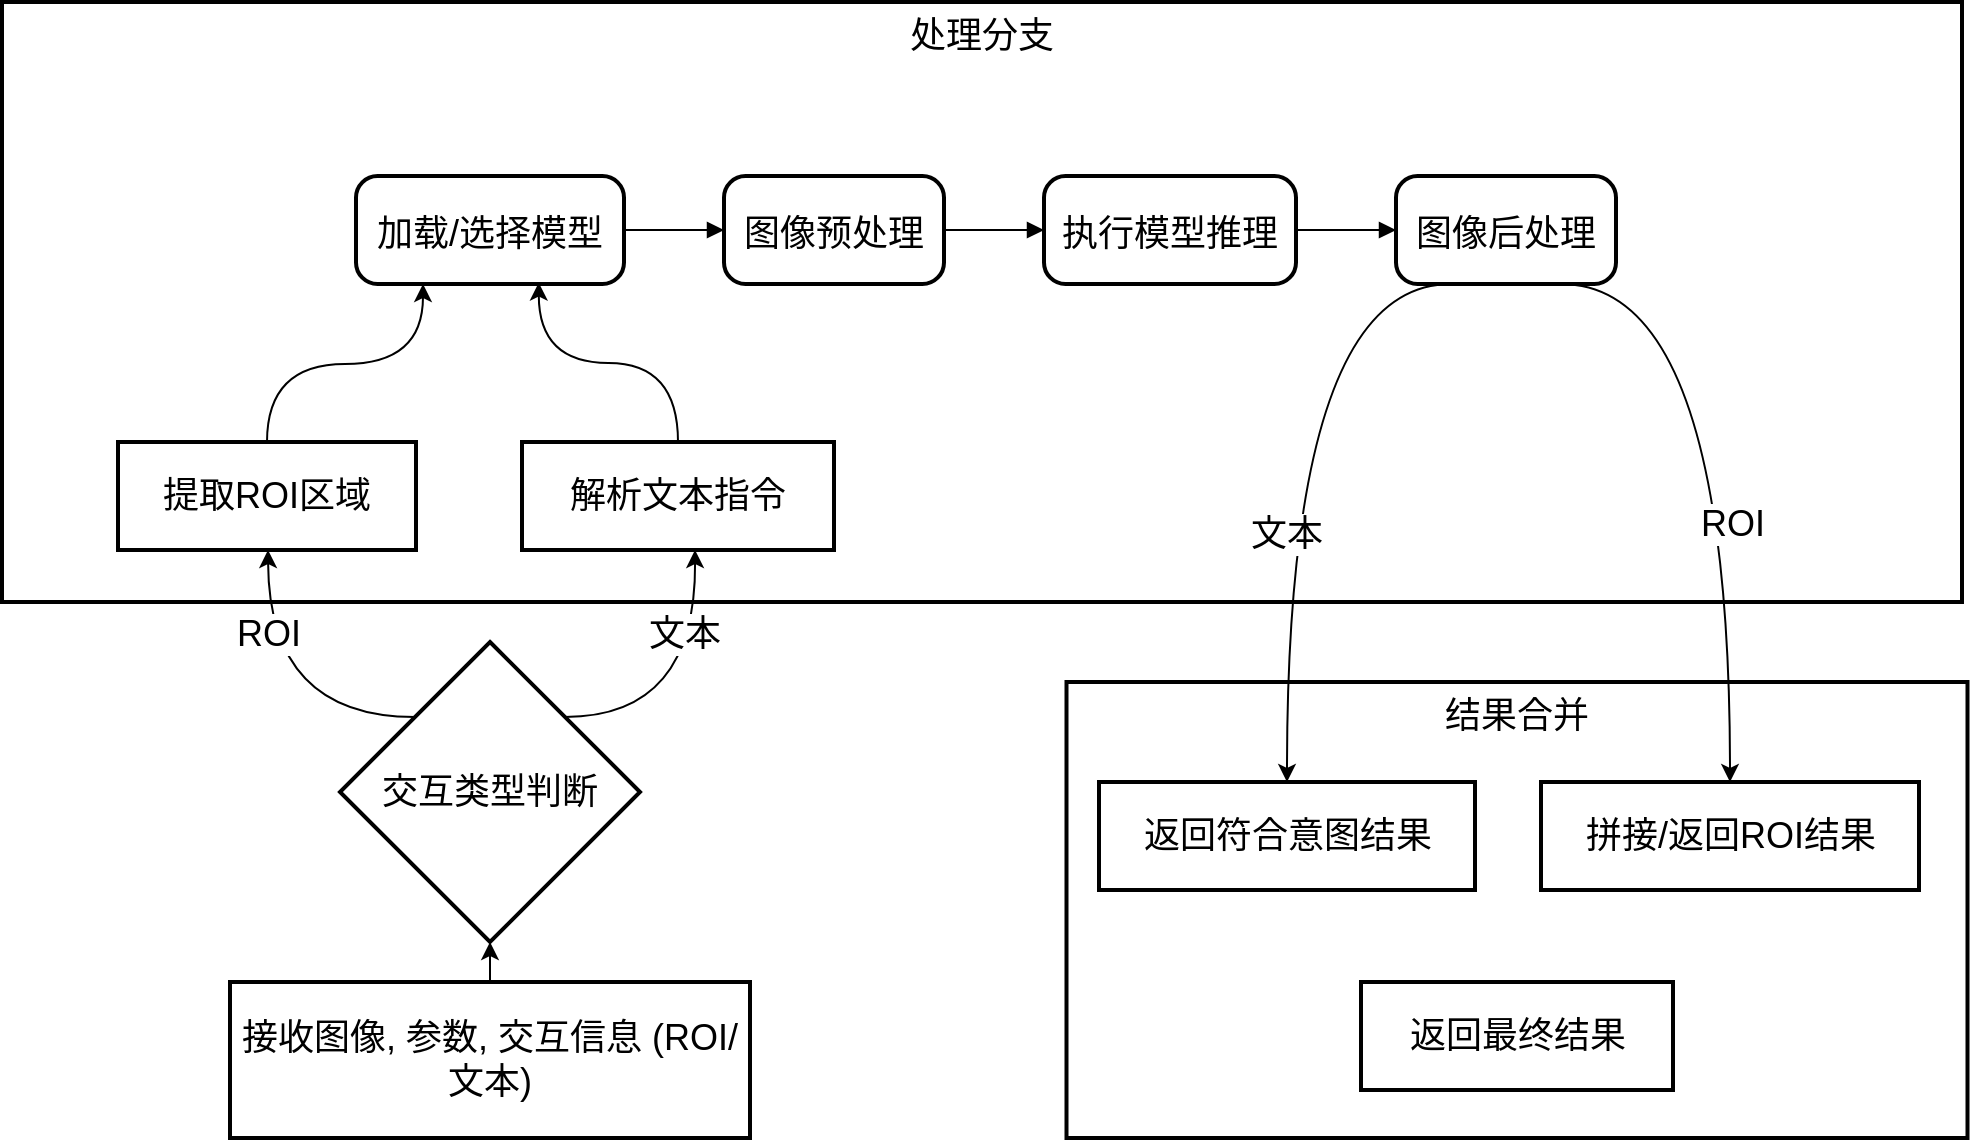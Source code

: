 <mxfile version="26.2.15">
  <diagram id="C5RBs43oDa-KdzZeNtuy" name="Page-1">
    <mxGraphModel dx="1653" dy="914" grid="1" gridSize="10" guides="1" tooltips="1" connect="1" arrows="1" fold="1" page="1" pageScale="1" pageWidth="827" pageHeight="1169" math="0" shadow="0">
      <root>
        <mxCell id="WIyWlLk6GJQsqaUBKTNV-0" />
        <mxCell id="WIyWlLk6GJQsqaUBKTNV-1" parent="WIyWlLk6GJQsqaUBKTNV-0" />
        <mxCell id="TLewBJtR_3MGjS_xN2PU-71" value="结果合并" style="whiteSpace=wrap;strokeWidth=2;verticalAlign=top;fontSize=18;" vertex="1" parent="WIyWlLk6GJQsqaUBKTNV-1">
          <mxGeometry x="1152.25" y="360" width="450.5" height="228" as="geometry" />
        </mxCell>
        <mxCell id="TLewBJtR_3MGjS_xN2PU-72" value="处理分支" style="whiteSpace=wrap;strokeWidth=2;verticalAlign=top;fontSize=18;" vertex="1" parent="WIyWlLk6GJQsqaUBKTNV-1">
          <mxGeometry x="620" y="20" width="980" height="300" as="geometry" />
        </mxCell>
        <mxCell id="TLewBJtR_3MGjS_xN2PU-96" style="edgeStyle=orthogonalEdgeStyle;rounded=0;orthogonalLoop=1;jettySize=auto;html=1;exitX=0.5;exitY=0;exitDx=0;exitDy=0;entryX=0.5;entryY=1;entryDx=0;entryDy=0;fontSize=18;" edge="1" parent="WIyWlLk6GJQsqaUBKTNV-1" source="TLewBJtR_3MGjS_xN2PU-73" target="TLewBJtR_3MGjS_xN2PU-74">
          <mxGeometry relative="1" as="geometry" />
        </mxCell>
        <mxCell id="TLewBJtR_3MGjS_xN2PU-73" value="接收图像, 参数, 交互信息 (ROI/文本)" style="whiteSpace=wrap;strokeWidth=2;fontSize=18;" vertex="1" parent="WIyWlLk6GJQsqaUBKTNV-1">
          <mxGeometry x="734" y="510" width="260" height="78" as="geometry" />
        </mxCell>
        <mxCell id="TLewBJtR_3MGjS_xN2PU-105" style="edgeStyle=orthogonalEdgeStyle;rounded=0;orthogonalLoop=1;jettySize=auto;html=1;exitX=0;exitY=0;exitDx=0;exitDy=0;entryX=0.5;entryY=1;entryDx=0;entryDy=0;curved=1;fontSize=18;" edge="1" parent="WIyWlLk6GJQsqaUBKTNV-1" source="TLewBJtR_3MGjS_xN2PU-74">
          <mxGeometry relative="1" as="geometry">
            <mxPoint x="827" y="407.5" as="sourcePoint" />
            <mxPoint x="753" y="294" as="targetPoint" />
          </mxGeometry>
        </mxCell>
        <mxCell id="TLewBJtR_3MGjS_xN2PU-118" value="ROI" style="edgeLabel;html=1;align=center;verticalAlign=middle;resizable=0;points=[];fontSize=18;" vertex="1" connectable="0" parent="TLewBJtR_3MGjS_xN2PU-105">
          <mxGeometry x="0.472" relative="1" as="geometry">
            <mxPoint as="offset" />
          </mxGeometry>
        </mxCell>
        <mxCell id="TLewBJtR_3MGjS_xN2PU-106" style="edgeStyle=orthogonalEdgeStyle;rounded=0;orthogonalLoop=1;jettySize=auto;html=1;exitX=1;exitY=0;exitDx=0;exitDy=0;curved=1;fontSize=18;" edge="1" parent="WIyWlLk6GJQsqaUBKTNV-1" source="TLewBJtR_3MGjS_xN2PU-74">
          <mxGeometry relative="1" as="geometry">
            <mxPoint x="910" y="407.5" as="sourcePoint" />
            <mxPoint x="966.5" y="294" as="targetPoint" />
          </mxGeometry>
        </mxCell>
        <mxCell id="TLewBJtR_3MGjS_xN2PU-119" value="文本" style="edgeLabel;html=1;align=center;verticalAlign=middle;resizable=0;points=[];fontSize=18;" vertex="1" connectable="0" parent="TLewBJtR_3MGjS_xN2PU-106">
          <mxGeometry x="0.427" y="6" relative="1" as="geometry">
            <mxPoint y="-1" as="offset" />
          </mxGeometry>
        </mxCell>
        <mxCell id="TLewBJtR_3MGjS_xN2PU-74" value="交互类型判断" style="rhombus;strokeWidth=2;whiteSpace=wrap;fontSize=18;" vertex="1" parent="WIyWlLk6GJQsqaUBKTNV-1">
          <mxGeometry x="789" y="340" width="150" height="150" as="geometry" />
        </mxCell>
        <mxCell id="TLewBJtR_3MGjS_xN2PU-116" style="edgeStyle=orthogonalEdgeStyle;rounded=0;orthogonalLoop=1;jettySize=auto;html=1;exitX=0.5;exitY=0;exitDx=0;exitDy=0;entryX=0.25;entryY=1;entryDx=0;entryDy=0;curved=1;fontSize=18;" edge="1" parent="WIyWlLk6GJQsqaUBKTNV-1" source="TLewBJtR_3MGjS_xN2PU-75" target="TLewBJtR_3MGjS_xN2PU-77">
          <mxGeometry relative="1" as="geometry">
            <Array as="points">
              <mxPoint x="753" y="201" />
              <mxPoint x="831" y="201" />
            </Array>
          </mxGeometry>
        </mxCell>
        <mxCell id="TLewBJtR_3MGjS_xN2PU-75" value="提取ROI区域" style="whiteSpace=wrap;strokeWidth=2;fontSize=18;" vertex="1" parent="WIyWlLk6GJQsqaUBKTNV-1">
          <mxGeometry x="678" y="240" width="149" height="54" as="geometry" />
        </mxCell>
        <mxCell id="TLewBJtR_3MGjS_xN2PU-76" value="解析文本指令" style="whiteSpace=wrap;strokeWidth=2;fontSize=18;" vertex="1" parent="WIyWlLk6GJQsqaUBKTNV-1">
          <mxGeometry x="880" y="240" width="156" height="54" as="geometry" />
        </mxCell>
        <mxCell id="TLewBJtR_3MGjS_xN2PU-77" value="加载/选择模型" style="rounded=1;arcSize=20;strokeWidth=2;fontSize=18;" vertex="1" parent="WIyWlLk6GJQsqaUBKTNV-1">
          <mxGeometry x="797" y="107" width="134" height="54" as="geometry" />
        </mxCell>
        <mxCell id="TLewBJtR_3MGjS_xN2PU-78" value="图像预处理" style="rounded=1;arcSize=20;strokeWidth=2;fontSize=18;" vertex="1" parent="WIyWlLk6GJQsqaUBKTNV-1">
          <mxGeometry x="981" y="107" width="110" height="54" as="geometry" />
        </mxCell>
        <mxCell id="TLewBJtR_3MGjS_xN2PU-79" value="执行模型推理" style="rounded=1;arcSize=20;strokeWidth=2;fontSize=18;" vertex="1" parent="WIyWlLk6GJQsqaUBKTNV-1">
          <mxGeometry x="1141" y="107" width="126" height="54" as="geometry" />
        </mxCell>
        <mxCell id="TLewBJtR_3MGjS_xN2PU-112" style="edgeStyle=orthogonalEdgeStyle;rounded=0;orthogonalLoop=1;jettySize=auto;html=1;exitX=0.25;exitY=1;exitDx=0;exitDy=0;entryX=0.5;entryY=0;entryDx=0;entryDy=0;elbow=vertical;curved=1;fontSize=18;" edge="1" parent="WIyWlLk6GJQsqaUBKTNV-1" source="TLewBJtR_3MGjS_xN2PU-80" target="TLewBJtR_3MGjS_xN2PU-82">
          <mxGeometry relative="1" as="geometry">
            <Array as="points">
              <mxPoint x="1263" y="161" />
            </Array>
          </mxGeometry>
        </mxCell>
        <mxCell id="TLewBJtR_3MGjS_xN2PU-121" value="文本" style="edgeLabel;html=1;align=center;verticalAlign=middle;resizable=0;points=[];fontSize=18;" vertex="1" connectable="0" parent="TLewBJtR_3MGjS_xN2PU-112">
          <mxGeometry x="0.246" y="-1" relative="1" as="geometry">
            <mxPoint y="1" as="offset" />
          </mxGeometry>
        </mxCell>
        <mxCell id="TLewBJtR_3MGjS_xN2PU-115" style="edgeStyle=orthogonalEdgeStyle;rounded=0;orthogonalLoop=1;jettySize=auto;html=1;exitX=0.75;exitY=1;exitDx=0;exitDy=0;entryX=0.5;entryY=0;entryDx=0;entryDy=0;curved=1;fontSize=18;" edge="1" parent="WIyWlLk6GJQsqaUBKTNV-1" source="TLewBJtR_3MGjS_xN2PU-80" target="TLewBJtR_3MGjS_xN2PU-81">
          <mxGeometry relative="1" as="geometry">
            <Array as="points">
              <mxPoint x="1484" y="161" />
            </Array>
          </mxGeometry>
        </mxCell>
        <mxCell id="TLewBJtR_3MGjS_xN2PU-120" value="ROI" style="edgeLabel;html=1;align=center;verticalAlign=middle;resizable=0;points=[];fontSize=18;" vertex="1" connectable="0" parent="TLewBJtR_3MGjS_xN2PU-115">
          <mxGeometry x="0.226" y="1" relative="1" as="geometry">
            <mxPoint as="offset" />
          </mxGeometry>
        </mxCell>
        <mxCell id="TLewBJtR_3MGjS_xN2PU-80" value="图像后处理" style="rounded=1;arcSize=20;strokeWidth=2;fontSize=18;" vertex="1" parent="WIyWlLk6GJQsqaUBKTNV-1">
          <mxGeometry x="1317" y="107" width="110" height="54" as="geometry" />
        </mxCell>
        <mxCell id="TLewBJtR_3MGjS_xN2PU-81" value="拼接/返回ROI结果" style="whiteSpace=wrap;strokeWidth=2;fontSize=18;" vertex="1" parent="WIyWlLk6GJQsqaUBKTNV-1">
          <mxGeometry x="1389.5" y="410" width="189" height="54" as="geometry" />
        </mxCell>
        <mxCell id="TLewBJtR_3MGjS_xN2PU-82" value="返回符合意图结果" style="whiteSpace=wrap;strokeWidth=2;fontSize=18;" vertex="1" parent="WIyWlLk6GJQsqaUBKTNV-1">
          <mxGeometry x="1168.5" y="410" width="188" height="54" as="geometry" />
        </mxCell>
        <mxCell id="TLewBJtR_3MGjS_xN2PU-83" value="返回最终结果" style="whiteSpace=wrap;strokeWidth=2;fontSize=18;" vertex="1" parent="WIyWlLk6GJQsqaUBKTNV-1">
          <mxGeometry x="1299.5" y="510" width="156" height="54" as="geometry" />
        </mxCell>
        <mxCell id="TLewBJtR_3MGjS_xN2PU-89" value="" style="curved=1;startArrow=none;endArrow=block;exitX=1;exitY=0.5;entryX=0;entryY=0.5;rounded=0;fontSize=18;" edge="1" parent="WIyWlLk6GJQsqaUBKTNV-1" source="TLewBJtR_3MGjS_xN2PU-77" target="TLewBJtR_3MGjS_xN2PU-78">
          <mxGeometry relative="1" as="geometry">
            <Array as="points" />
          </mxGeometry>
        </mxCell>
        <mxCell id="TLewBJtR_3MGjS_xN2PU-90" value="" style="curved=1;startArrow=none;endArrow=block;exitX=1;exitY=0.5;entryX=0;entryY=0.5;rounded=0;fontSize=18;" edge="1" parent="WIyWlLk6GJQsqaUBKTNV-1" source="TLewBJtR_3MGjS_xN2PU-78" target="TLewBJtR_3MGjS_xN2PU-79">
          <mxGeometry relative="1" as="geometry">
            <Array as="points" />
          </mxGeometry>
        </mxCell>
        <mxCell id="TLewBJtR_3MGjS_xN2PU-91" value="" style="curved=1;startArrow=none;endArrow=block;exitX=1;exitY=0.5;entryX=0;entryY=0.5;rounded=0;fontSize=18;" edge="1" parent="WIyWlLk6GJQsqaUBKTNV-1" source="TLewBJtR_3MGjS_xN2PU-79" target="TLewBJtR_3MGjS_xN2PU-80">
          <mxGeometry relative="1" as="geometry">
            <Array as="points" />
          </mxGeometry>
        </mxCell>
        <mxCell id="TLewBJtR_3MGjS_xN2PU-117" style="edgeStyle=orthogonalEdgeStyle;rounded=0;orthogonalLoop=1;jettySize=auto;html=1;exitX=0.5;exitY=0;exitDx=0;exitDy=0;entryX=0.682;entryY=0.987;entryDx=0;entryDy=0;entryPerimeter=0;curved=1;fontSize=18;" edge="1" parent="WIyWlLk6GJQsqaUBKTNV-1" source="TLewBJtR_3MGjS_xN2PU-76" target="TLewBJtR_3MGjS_xN2PU-77">
          <mxGeometry relative="1" as="geometry" />
        </mxCell>
      </root>
    </mxGraphModel>
  </diagram>
</mxfile>
